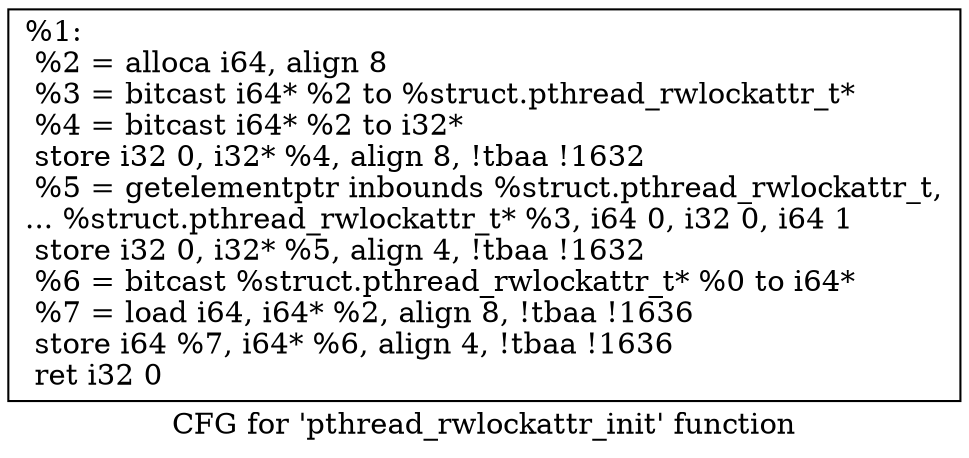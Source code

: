 digraph "CFG for 'pthread_rwlockattr_init' function" {
	label="CFG for 'pthread_rwlockattr_init' function";

	Node0x1f51c80 [shape=record,label="{%1:\l  %2 = alloca i64, align 8\l  %3 = bitcast i64* %2 to %struct.pthread_rwlockattr_t*\l  %4 = bitcast i64* %2 to i32*\l  store i32 0, i32* %4, align 8, !tbaa !1632\l  %5 = getelementptr inbounds %struct.pthread_rwlockattr_t,\l... %struct.pthread_rwlockattr_t* %3, i64 0, i32 0, i64 1\l  store i32 0, i32* %5, align 4, !tbaa !1632\l  %6 = bitcast %struct.pthread_rwlockattr_t* %0 to i64*\l  %7 = load i64, i64* %2, align 8, !tbaa !1636\l  store i64 %7, i64* %6, align 4, !tbaa !1636\l  ret i32 0\l}"];
}
